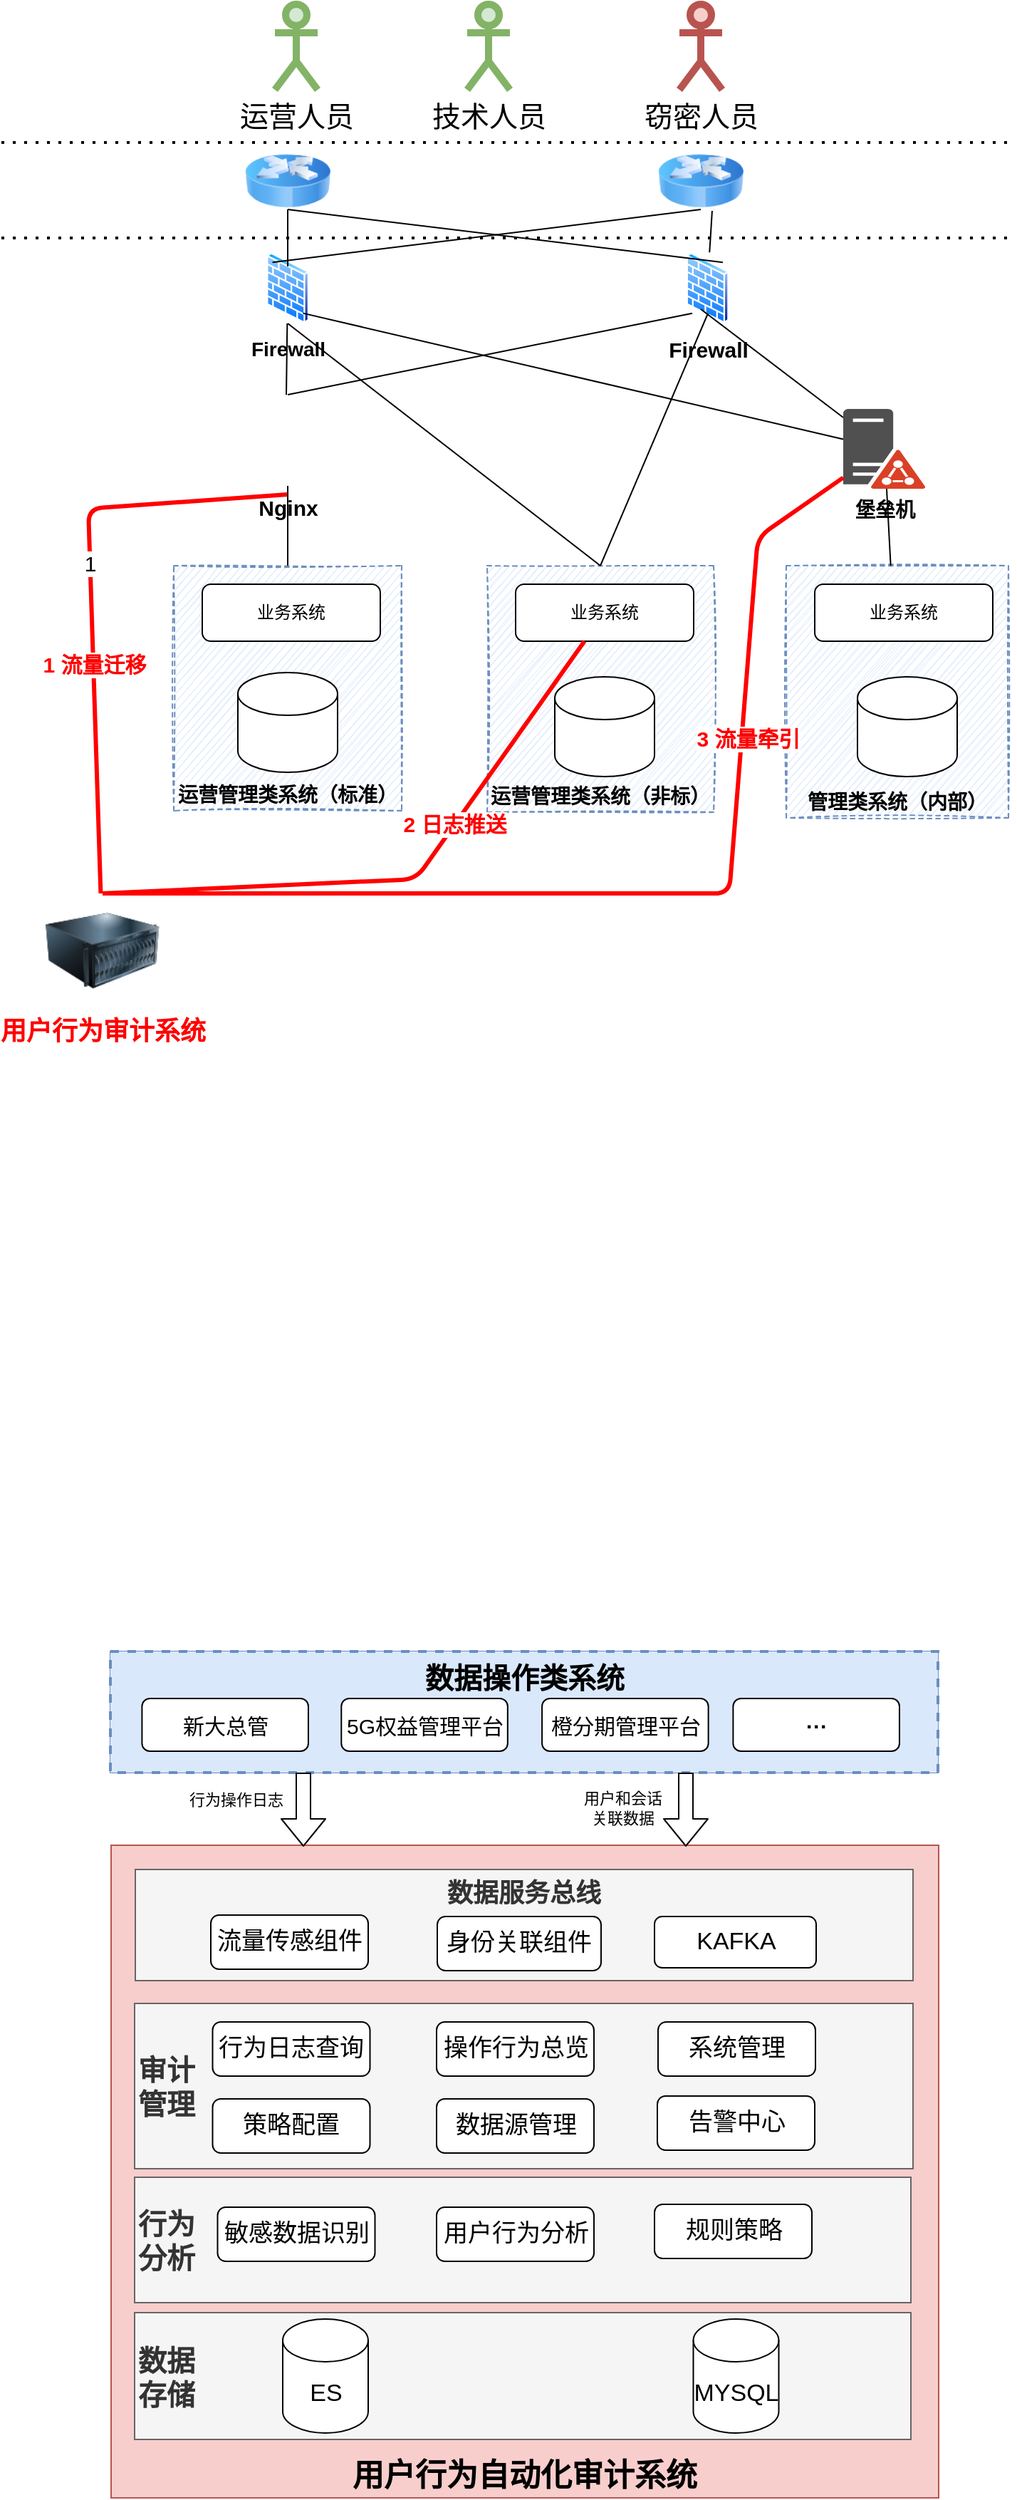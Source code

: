 <mxfile version="14.7.3" type="github">
  <diagram id="snmTSZUqp4Ef1gkClFrM" name="Page-1">
    <mxGraphModel dx="1240" dy="643" grid="0" gridSize="10" guides="1" tooltips="1" connect="1" arrows="1" fold="1" page="1" pageScale="1" pageWidth="827" pageHeight="1169" math="0" shadow="0">
      <root>
        <mxCell id="0" />
        <mxCell id="1" parent="0" />
        <mxCell id="UweyEfgmU2HgiWFSDiiN-31" value="用户行为自动化审计系统" style="rounded=0;whiteSpace=wrap;html=1;fontSize=22;strokeWidth=1;align=center;verticalAlign=bottom;fontStyle=1;fillColor=#f8cecc;strokeColor=#b85450;" vertex="1" parent="1">
          <mxGeometry x="136" y="1408" width="581" height="458" as="geometry" />
        </mxCell>
        <mxCell id="SXkzhFEDn68RfaKezOgj-35" value="运营管理类系统（标准）" style="rounded=0;whiteSpace=wrap;html=1;dashed=1;verticalAlign=bottom;fontSize=14;fillColor=#dae8fc;strokeColor=#6c8ebf;shadow=0;sketch=1;fontStyle=1" parent="1" vertex="1">
          <mxGeometry x="180" y="510" width="160" height="172" as="geometry" />
        </mxCell>
        <mxCell id="SXkzhFEDn68RfaKezOgj-1" value="运营人员" style="shape=umlActor;verticalLabelPosition=bottom;verticalAlign=top;html=1;outlineConnect=0;fillColor=#d5e8d4;strokeColor=#82b366;strokeWidth=5;fontSize=20;" parent="1" vertex="1">
          <mxGeometry x="251" y="116" width="30" height="60" as="geometry" />
        </mxCell>
        <mxCell id="SXkzhFEDn68RfaKezOgj-3" value="技术人员" style="shape=umlActor;verticalLabelPosition=bottom;verticalAlign=top;html=1;outlineConnect=0;fillColor=#d5e8d4;strokeColor=#82b366;strokeWidth=5;fontSize=20;" parent="1" vertex="1">
          <mxGeometry x="386" y="116" width="30" height="60" as="geometry" />
        </mxCell>
        <mxCell id="SXkzhFEDn68RfaKezOgj-4" value="窃密人员" style="shape=umlActor;verticalLabelPosition=bottom;verticalAlign=top;html=1;outlineConnect=0;fillColor=#f8cecc;strokeColor=#b85450;strokeWidth=5;fontSize=20;" parent="1" vertex="1">
          <mxGeometry x="535" y="116" width="30" height="60" as="geometry" />
        </mxCell>
        <mxCell id="SXkzhFEDn68RfaKezOgj-6" value="" style="image;html=1;image=img/lib/clip_art/networking/Router_Icon_128x128.png" parent="1" vertex="1">
          <mxGeometry x="230" y="220" width="60" height="40" as="geometry" />
        </mxCell>
        <mxCell id="SXkzhFEDn68RfaKezOgj-7" value="" style="image;html=1;image=img/lib/clip_art/networking/Router_Icon_128x128.png" parent="1" vertex="1">
          <mxGeometry x="520" y="220" width="60" height="40" as="geometry" />
        </mxCell>
        <mxCell id="SXkzhFEDn68RfaKezOgj-8" value="Nginx" style="shape=image;html=1;verticalAlign=top;verticalLabelPosition=bottom;labelBackgroundColor=#ffffff;imageAspect=0;aspect=fixed;image=https://cdn4.iconfinder.com/data/icons/logos-brands-5/24/nginx-128.png;fontSize=15;fontStyle=1" parent="1" vertex="1">
          <mxGeometry x="228" y="390" width="64" height="64" as="geometry" />
        </mxCell>
        <mxCell id="SXkzhFEDn68RfaKezOgj-10" value="&lt;b&gt;&lt;font style=&quot;font-size: 14px&quot;&gt;Firewall&lt;/font&gt;&lt;/b&gt;" style="aspect=fixed;perimeter=ellipsePerimeter;html=1;align=center;shadow=0;dashed=0;spacingTop=3;image;image=img/lib/active_directory/firewall.svg;" parent="1" vertex="1">
          <mxGeometry x="244.75" y="290" width="30.5" height="50" as="geometry" />
        </mxCell>
        <mxCell id="SXkzhFEDn68RfaKezOgj-11" value="Firewall" style="aspect=fixed;perimeter=ellipsePerimeter;html=1;align=center;shadow=0;dashed=0;spacingTop=3;image;image=img/lib/active_directory/firewall.svg;fontSize=15;fontStyle=1" parent="1" vertex="1">
          <mxGeometry x="539.5" y="290" width="30.5" height="50" as="geometry" />
        </mxCell>
        <mxCell id="SXkzhFEDn68RfaKezOgj-13" value="业务系统" style="rounded=1;whiteSpace=wrap;html=1;verticalAlign=middle;" parent="1" vertex="1">
          <mxGeometry x="200" y="523" width="125" height="40" as="geometry" />
        </mxCell>
        <mxCell id="SXkzhFEDn68RfaKezOgj-15" value="" style="shape=cylinder3;whiteSpace=wrap;html=1;boundedLbl=1;backgroundOutline=1;size=15;" parent="1" vertex="1">
          <mxGeometry x="225" y="585" width="70" height="70" as="geometry" />
        </mxCell>
        <mxCell id="SXkzhFEDn68RfaKezOgj-23" value="" style="endArrow=none;html=1;" parent="1" target="SXkzhFEDn68RfaKezOgj-6" edge="1">
          <mxGeometry width="50" height="50" relative="1" as="geometry">
            <mxPoint x="260" y="300" as="sourcePoint" />
            <mxPoint x="270" y="270" as="targetPoint" />
          </mxGeometry>
        </mxCell>
        <mxCell id="SXkzhFEDn68RfaKezOgj-24" value="" style="endArrow=none;html=1;entryX=0.5;entryY=1;entryDx=0;entryDy=0;exitX=1;exitY=0;exitDx=0;exitDy=0;" parent="1" source="SXkzhFEDn68RfaKezOgj-11" target="SXkzhFEDn68RfaKezOgj-6" edge="1">
          <mxGeometry width="50" height="50" relative="1" as="geometry">
            <mxPoint x="270" y="310" as="sourcePoint" />
            <mxPoint x="270" y="270" as="targetPoint" />
          </mxGeometry>
        </mxCell>
        <mxCell id="SXkzhFEDn68RfaKezOgj-25" value="" style="endArrow=none;html=1;entryX=0;entryY=0;entryDx=0;entryDy=0;exitX=0.5;exitY=1;exitDx=0;exitDy=0;" parent="1" source="SXkzhFEDn68RfaKezOgj-7" target="SXkzhFEDn68RfaKezOgj-10" edge="1">
          <mxGeometry width="50" height="50" relative="1" as="geometry">
            <mxPoint x="575.444" y="307.177" as="sourcePoint" />
            <mxPoint x="270" y="270" as="targetPoint" />
          </mxGeometry>
        </mxCell>
        <mxCell id="SXkzhFEDn68RfaKezOgj-26" value="" style="endArrow=none;html=1;entryX=0.633;entryY=1.025;entryDx=0;entryDy=0;entryPerimeter=0;" parent="1" source="SXkzhFEDn68RfaKezOgj-11" target="SXkzhFEDn68RfaKezOgj-7" edge="1">
          <mxGeometry width="50" height="50" relative="1" as="geometry">
            <mxPoint x="590" y="320" as="sourcePoint" />
            <mxPoint x="640" y="270" as="targetPoint" />
          </mxGeometry>
        </mxCell>
        <mxCell id="SXkzhFEDn68RfaKezOgj-27" value="" style="endArrow=none;html=1;" parent="1" target="SXkzhFEDn68RfaKezOgj-10" edge="1">
          <mxGeometry width="50" height="50" relative="1" as="geometry">
            <mxPoint x="259" y="390" as="sourcePoint" />
            <mxPoint x="255.44" y="350" as="targetPoint" />
          </mxGeometry>
        </mxCell>
        <mxCell id="SXkzhFEDn68RfaKezOgj-29" value="" style="endArrow=none;html=1;entryX=0.5;entryY=0;entryDx=0;entryDy=0;exitX=0;exitY=1;exitDx=0;exitDy=0;" parent="1" source="SXkzhFEDn68RfaKezOgj-11" target="SXkzhFEDn68RfaKezOgj-8" edge="1">
          <mxGeometry width="50" height="50" relative="1" as="geometry">
            <mxPoint x="545.44" y="350" as="sourcePoint" />
            <mxPoint x="244.746" y="387.177" as="targetPoint" />
          </mxGeometry>
        </mxCell>
        <mxCell id="SXkzhFEDn68RfaKezOgj-44" value="用户行为审计系统" style="image;html=1;image=img/lib/clip_art/computers/Server_128x128.png;fontSize=18;fontStyle=1;fontColor=#FF0000;" parent="1" vertex="1">
          <mxGeometry x="90" y="740" width="80" height="80" as="geometry" />
        </mxCell>
        <mxCell id="SXkzhFEDn68RfaKezOgj-54" value="运营管理类系统（非标）" style="rounded=0;whiteSpace=wrap;html=1;dashed=1;verticalAlign=bottom;fontSize=14;fillColor=#dae8fc;strokeColor=#6c8ebf;sketch=1;fontStyle=1" parent="1" vertex="1">
          <mxGeometry x="400" y="510" width="159" height="173" as="geometry" />
        </mxCell>
        <mxCell id="SXkzhFEDn68RfaKezOgj-55" value="业务系统" style="rounded=1;whiteSpace=wrap;html=1;verticalAlign=middle;" parent="1" vertex="1">
          <mxGeometry x="420" y="523" width="125" height="40" as="geometry" />
        </mxCell>
        <mxCell id="SXkzhFEDn68RfaKezOgj-56" value="" style="shape=cylinder3;whiteSpace=wrap;html=1;boundedLbl=1;backgroundOutline=1;size=15;" parent="1" vertex="1">
          <mxGeometry x="447.5" y="588" width="70" height="70" as="geometry" />
        </mxCell>
        <mxCell id="SXkzhFEDn68RfaKezOgj-57" value="管理类系统（内部）" style="rounded=0;whiteSpace=wrap;html=1;dashed=1;verticalAlign=bottom;fontSize=14;fillColor=#dae8fc;strokeColor=#6c8ebf;sketch=1;fontStyle=1" parent="1" vertex="1">
          <mxGeometry x="610" y="510" width="156" height="177" as="geometry" />
        </mxCell>
        <mxCell id="SXkzhFEDn68RfaKezOgj-58" value="业务系统" style="rounded=1;whiteSpace=wrap;html=1;verticalAlign=middle;" parent="1" vertex="1">
          <mxGeometry x="630" y="523" width="125" height="40" as="geometry" />
        </mxCell>
        <mxCell id="SXkzhFEDn68RfaKezOgj-59" value="" style="shape=cylinder3;whiteSpace=wrap;html=1;boundedLbl=1;backgroundOutline=1;size=15;" parent="1" vertex="1">
          <mxGeometry x="660" y="588" width="70" height="70" as="geometry" />
        </mxCell>
        <mxCell id="SXkzhFEDn68RfaKezOgj-60" value="" style="endArrow=none;html=1;fontSize=14;strokeWidth=3;fillColor=#dae8fc;strokeColor=#FF0000;" parent="1" source="SXkzhFEDn68RfaKezOgj-44" edge="1">
          <mxGeometry width="50" height="50" relative="1" as="geometry">
            <mxPoint x="110" y="460" as="sourcePoint" />
            <mxPoint x="260" y="460" as="targetPoint" />
            <Array as="points">
              <mxPoint x="120" y="470" />
            </Array>
          </mxGeometry>
        </mxCell>
        <mxCell id="SXkzhFEDn68RfaKezOgj-78" value="1 流量迁移" style="edgeLabel;html=1;align=center;verticalAlign=middle;resizable=0;points=[];fontSize=15;fontStyle=1;fontColor=#FF0000;" parent="SXkzhFEDn68RfaKezOgj-60" vertex="1" connectable="0">
          <mxGeometry x="-0.215" relative="1" as="geometry">
            <mxPoint as="offset" />
          </mxGeometry>
        </mxCell>
        <mxCell id="SXkzhFEDn68RfaKezOgj-80" value="1" style="edgeLabel;html=1;align=center;verticalAlign=middle;resizable=0;points=[];fontSize=15;" parent="SXkzhFEDn68RfaKezOgj-60" vertex="1" connectable="0">
          <mxGeometry x="0.131" relative="1" as="geometry">
            <mxPoint as="offset" />
          </mxGeometry>
        </mxCell>
        <mxCell id="SXkzhFEDn68RfaKezOgj-61" value="" style="endArrow=none;html=1;fontSize=14;exitX=0.5;exitY=0;exitDx=0;exitDy=0;" parent="1" source="SXkzhFEDn68RfaKezOgj-35" target="SXkzhFEDn68RfaKezOgj-8" edge="1">
          <mxGeometry width="50" height="50" relative="1" as="geometry">
            <mxPoint x="380" y="490" as="sourcePoint" />
            <mxPoint x="430" y="440" as="targetPoint" />
          </mxGeometry>
        </mxCell>
        <mxCell id="SXkzhFEDn68RfaKezOgj-62" value="" style="endArrow=none;html=1;fontSize=14;entryX=0.5;entryY=1;entryDx=0;entryDy=0;exitX=0.5;exitY=0;exitDx=0;exitDy=0;" parent="1" source="SXkzhFEDn68RfaKezOgj-54" target="SXkzhFEDn68RfaKezOgj-10" edge="1">
          <mxGeometry width="50" height="50" relative="1" as="geometry">
            <mxPoint x="470" y="450" as="sourcePoint" />
            <mxPoint x="520" y="400" as="targetPoint" />
          </mxGeometry>
        </mxCell>
        <mxCell id="SXkzhFEDn68RfaKezOgj-63" value="" style="endArrow=none;html=1;fontSize=14;exitX=0.5;exitY=0;exitDx=0;exitDy=0;" parent="1" source="SXkzhFEDn68RfaKezOgj-54" edge="1">
          <mxGeometry width="50" height="50" relative="1" as="geometry">
            <mxPoint x="510" y="440" as="sourcePoint" />
            <mxPoint x="555" y="333" as="targetPoint" />
          </mxGeometry>
        </mxCell>
        <mxCell id="SXkzhFEDn68RfaKezOgj-66" value="堡垒机" style="pointerEvents=1;shadow=0;dashed=0;html=1;strokeColor=none;fillColor=#505050;labelPosition=center;verticalLabelPosition=bottom;verticalAlign=top;outlineConnect=0;align=center;shape=mxgraph.office.servers.active_directory_federation_services_server_orange;fontSize=14;fontStyle=1" parent="1" vertex="1">
          <mxGeometry x="650" y="400" width="58" height="56" as="geometry" />
        </mxCell>
        <mxCell id="SXkzhFEDn68RfaKezOgj-67" value="" style="endArrow=none;html=1;fontSize=14;" parent="1" source="SXkzhFEDn68RfaKezOgj-66" edge="1">
          <mxGeometry width="50" height="50" relative="1" as="geometry">
            <mxPoint x="640" y="410" as="sourcePoint" />
            <mxPoint x="550" y="330" as="targetPoint" />
          </mxGeometry>
        </mxCell>
        <mxCell id="SXkzhFEDn68RfaKezOgj-68" value="" style="endArrow=none;html=1;fontSize=14;entryX=1;entryY=1;entryDx=0;entryDy=0;" parent="1" source="SXkzhFEDn68RfaKezOgj-66" target="SXkzhFEDn68RfaKezOgj-10" edge="1">
          <mxGeometry width="50" height="50" relative="1" as="geometry">
            <mxPoint x="350" y="380" as="sourcePoint" />
            <mxPoint x="400" y="330" as="targetPoint" />
          </mxGeometry>
        </mxCell>
        <mxCell id="SXkzhFEDn68RfaKezOgj-69" value="" style="endArrow=none;html=1;fontSize=14;" parent="1" source="SXkzhFEDn68RfaKezOgj-57" target="SXkzhFEDn68RfaKezOgj-66" edge="1">
          <mxGeometry width="50" height="50" relative="1" as="geometry">
            <mxPoint x="130" y="471.111" as="sourcePoint" />
            <mxPoint x="700" y="480" as="targetPoint" />
          </mxGeometry>
        </mxCell>
        <mxCell id="SXkzhFEDn68RfaKezOgj-70" value="" style="endArrow=none;html=1;fontSize=14;strokeWidth=3;exitX=0.5;exitY=0;exitDx=0;exitDy=0;fillColor=#f8cecc;strokeColor=#FF0000;" parent="1" source="SXkzhFEDn68RfaKezOgj-44" target="SXkzhFEDn68RfaKezOgj-55" edge="1">
          <mxGeometry width="50" height="50" relative="1" as="geometry">
            <mxPoint x="440" y="870" as="sourcePoint" />
            <mxPoint x="490" y="820" as="targetPoint" />
            <Array as="points">
              <mxPoint x="350" y="730" />
            </Array>
          </mxGeometry>
        </mxCell>
        <mxCell id="SXkzhFEDn68RfaKezOgj-81" value="2 日志推送" style="edgeLabel;html=1;align=center;verticalAlign=middle;resizable=0;points=[];fontSize=15;fontStyle=1;fontColor=#FF0000;" parent="SXkzhFEDn68RfaKezOgj-70" vertex="1" connectable="0">
          <mxGeometry x="0.261" y="1" relative="1" as="geometry">
            <mxPoint as="offset" />
          </mxGeometry>
        </mxCell>
        <mxCell id="SXkzhFEDn68RfaKezOgj-72" value="" style="endArrow=none;html=1;fontSize=14;strokeWidth=3;strokeColor=#FF0000;" parent="1" target="SXkzhFEDn68RfaKezOgj-66" edge="1">
          <mxGeometry width="50" height="50" relative="1" as="geometry">
            <mxPoint x="130" y="740" as="sourcePoint" />
            <mxPoint x="630" y="460" as="targetPoint" />
            <Array as="points">
              <mxPoint x="570" y="740" />
              <mxPoint x="590" y="490" />
            </Array>
          </mxGeometry>
        </mxCell>
        <mxCell id="SXkzhFEDn68RfaKezOgj-84" value="3 流量牵引" style="edgeLabel;html=1;align=center;verticalAlign=middle;resizable=0;points=[];fontSize=15;fontColor=#FF0000;fontStyle=1" parent="SXkzhFEDn68RfaKezOgj-72" vertex="1" connectable="0">
          <mxGeometry x="0.439" y="-4" relative="1" as="geometry">
            <mxPoint as="offset" />
          </mxGeometry>
        </mxCell>
        <mxCell id="SXkzhFEDn68RfaKezOgj-73" value="" style="endArrow=none;dashed=1;html=1;dashPattern=1 3;strokeWidth=2;fontSize=14;" parent="1" edge="1">
          <mxGeometry width="50" height="50" relative="1" as="geometry">
            <mxPoint x="59" y="213" as="sourcePoint" />
            <mxPoint x="769" y="213" as="targetPoint" />
          </mxGeometry>
        </mxCell>
        <mxCell id="SXkzhFEDn68RfaKezOgj-74" value="" style="endArrow=none;dashed=1;html=1;dashPattern=1 3;strokeWidth=2;fontSize=14;" parent="1" edge="1">
          <mxGeometry width="50" height="50" relative="1" as="geometry">
            <mxPoint x="59" y="280" as="sourcePoint" />
            <mxPoint x="769" y="280" as="targetPoint" />
          </mxGeometry>
        </mxCell>
        <mxCell id="UweyEfgmU2HgiWFSDiiN-4" value="&lt;b style=&quot;font-size: 18px;&quot;&gt;数据服务总线&lt;/b&gt;" style="rounded=0;whiteSpace=wrap;html=1;fillColor=#f5f5f5;strokeColor=#666666;fontColor=#333333;align=center;fontSize=18;verticalAlign=top;" vertex="1" parent="1">
          <mxGeometry x="153" y="1425" width="546" height="78" as="geometry" />
        </mxCell>
        <mxCell id="UweyEfgmU2HgiWFSDiiN-5" value="流量传感组件" style="rounded=1;whiteSpace=wrap;html=1;fontSize=17;" vertex="1" parent="1">
          <mxGeometry x="206" y="1457" width="110.5" height="38" as="geometry" />
        </mxCell>
        <mxCell id="UweyEfgmU2HgiWFSDiiN-6" value="KAFKA" style="rounded=1;whiteSpace=wrap;html=1;fontSize=17;" vertex="1" parent="1">
          <mxGeometry x="517.5" y="1458" width="113.5" height="36" as="geometry" />
        </mxCell>
        <mxCell id="UweyEfgmU2HgiWFSDiiN-13" value="身份关联组件" style="rounded=1;whiteSpace=wrap;html=1;fontSize=17;" vertex="1" parent="1">
          <mxGeometry x="365" y="1458" width="115" height="38" as="geometry" />
        </mxCell>
        <mxCell id="UweyEfgmU2HgiWFSDiiN-15" value="行为&lt;br style=&quot;font-size: 20px;&quot;&gt;分析" style="rounded=0;whiteSpace=wrap;html=1;fontSize=20;strokeWidth=1;align=left;verticalAlign=middle;fillColor=#f5f5f5;strokeColor=#666666;fontColor=#333333;fontStyle=1" vertex="1" parent="1">
          <mxGeometry x="152.5" y="1641" width="545" height="88" as="geometry" />
        </mxCell>
        <mxCell id="UweyEfgmU2HgiWFSDiiN-16" value="数据&lt;br style=&quot;font-size: 20px;&quot;&gt;存储" style="rounded=0;whiteSpace=wrap;html=1;fontSize=20;strokeWidth=1;align=left;verticalAlign=middle;fillColor=#f5f5f5;strokeColor=#666666;fontColor=#333333;fontStyle=1" vertex="1" parent="1">
          <mxGeometry x="152.5" y="1736" width="545" height="89" as="geometry" />
        </mxCell>
        <mxCell id="UweyEfgmU2HgiWFSDiiN-17" value="ES" style="shape=cylinder3;whiteSpace=wrap;html=1;boundedLbl=1;backgroundOutline=1;size=15;fontSize=17;strokeWidth=1;align=center;verticalAlign=middle;" vertex="1" parent="1">
          <mxGeometry x="256.5" y="1740.5" width="60" height="80" as="geometry" />
        </mxCell>
        <mxCell id="UweyEfgmU2HgiWFSDiiN-18" value="MYSQL" style="shape=cylinder3;whiteSpace=wrap;html=1;boundedLbl=1;backgroundOutline=1;size=15;fontSize=17;strokeWidth=1;align=center;verticalAlign=middle;" vertex="1" parent="1">
          <mxGeometry x="544.75" y="1740.5" width="60" height="80" as="geometry" />
        </mxCell>
        <mxCell id="UweyEfgmU2HgiWFSDiiN-19" value="用户行为分析" style="rounded=1;whiteSpace=wrap;html=1;fontSize=17;strokeWidth=1;align=center;verticalAlign=middle;" vertex="1" parent="1">
          <mxGeometry x="364.5" y="1662" width="110.5" height="38" as="geometry" />
        </mxCell>
        <mxCell id="UweyEfgmU2HgiWFSDiiN-21" value="敏感数据识别" style="rounded=1;whiteSpace=wrap;html=1;fontSize=17;strokeWidth=1;align=center;verticalAlign=middle;" vertex="1" parent="1">
          <mxGeometry x="210.75" y="1662" width="110.5" height="38" as="geometry" />
        </mxCell>
        <mxCell id="UweyEfgmU2HgiWFSDiiN-22" value="审计&lt;br style=&quot;font-size: 20px;&quot;&gt;管理" style="rounded=0;whiteSpace=wrap;html=1;fontSize=20;strokeWidth=1;align=left;verticalAlign=middle;fillColor=#f5f5f5;strokeColor=#666666;fontColor=#333333;fontStyle=1" vertex="1" parent="1">
          <mxGeometry x="152.5" y="1519" width="546.5" height="116" as="geometry" />
        </mxCell>
        <mxCell id="UweyEfgmU2HgiWFSDiiN-23" value="行为日志查询" style="rounded=1;whiteSpace=wrap;html=1;fontSize=17;strokeWidth=1;align=center;verticalAlign=middle;" vertex="1" parent="1">
          <mxGeometry x="207.25" y="1532" width="110.5" height="38" as="geometry" />
        </mxCell>
        <mxCell id="UweyEfgmU2HgiWFSDiiN-24" value="策略配置" style="rounded=1;whiteSpace=wrap;html=1;fontSize=17;strokeWidth=1;align=center;verticalAlign=middle;" vertex="1" parent="1">
          <mxGeometry x="207.25" y="1586" width="110.5" height="38" as="geometry" />
        </mxCell>
        <mxCell id="UweyEfgmU2HgiWFSDiiN-25" value="操作行为总览" style="rounded=1;whiteSpace=wrap;html=1;fontSize=17;strokeWidth=1;align=center;verticalAlign=middle;" vertex="1" parent="1">
          <mxGeometry x="364.5" y="1532" width="110.5" height="38" as="geometry" />
        </mxCell>
        <mxCell id="UweyEfgmU2HgiWFSDiiN-26" value="数据源管理" style="rounded=1;whiteSpace=wrap;html=1;fontSize=17;strokeWidth=1;align=center;verticalAlign=middle;" vertex="1" parent="1">
          <mxGeometry x="364.5" y="1586" width="110.5" height="38" as="geometry" />
        </mxCell>
        <mxCell id="UweyEfgmU2HgiWFSDiiN-27" value="系统管理" style="rounded=1;whiteSpace=wrap;html=1;fontSize=17;strokeWidth=1;align=center;verticalAlign=middle;" vertex="1" parent="1">
          <mxGeometry x="520" y="1532" width="110.5" height="38" as="geometry" />
        </mxCell>
        <mxCell id="UweyEfgmU2HgiWFSDiiN-28" value="告警中心" style="rounded=1;whiteSpace=wrap;html=1;fontSize=17;strokeWidth=1;align=center;verticalAlign=middle;" vertex="1" parent="1">
          <mxGeometry x="519.5" y="1584" width="110.5" height="38" as="geometry" />
        </mxCell>
        <mxCell id="UweyEfgmU2HgiWFSDiiN-29" value="规则策略" style="rounded=1;whiteSpace=wrap;html=1;fontSize=17;strokeWidth=1;align=center;verticalAlign=middle;" vertex="1" parent="1">
          <mxGeometry x="517.5" y="1660" width="110.5" height="38" as="geometry" />
        </mxCell>
        <mxCell id="UweyEfgmU2HgiWFSDiiN-33" value="" style="group;fillColor=#dae8fc;strokeColor=#6c8ebf;" vertex="1" connectable="0" parent="1">
          <mxGeometry x="135.5" y="1272" width="581" height="85" as="geometry" />
        </mxCell>
        <mxCell id="UweyEfgmU2HgiWFSDiiN-7" value="数据操作类系统" style="rounded=0;whiteSpace=wrap;html=1;fontSize=20;dashed=1;fillColor=#dae8fc;strokeColor=#6c8ebf;strokeWidth=2;verticalAlign=top;fontStyle=1" vertex="1" parent="UweyEfgmU2HgiWFSDiiN-33">
          <mxGeometry width="581" height="85" as="geometry" />
        </mxCell>
        <mxCell id="UweyEfgmU2HgiWFSDiiN-8" value="新大总管" style="rounded=1;whiteSpace=wrap;html=1;fontSize=15;" vertex="1" parent="UweyEfgmU2HgiWFSDiiN-33">
          <mxGeometry x="22.198" y="33" width="116.779" height="37" as="geometry" />
        </mxCell>
        <mxCell id="UweyEfgmU2HgiWFSDiiN-10" value="5G权益管理平台" style="rounded=1;whiteSpace=wrap;html=1;fontSize=15;" vertex="1" parent="UweyEfgmU2HgiWFSDiiN-33">
          <mxGeometry x="162.14" y="33" width="116.779" height="37" as="geometry" />
        </mxCell>
        <mxCell id="UweyEfgmU2HgiWFSDiiN-11" value="橙分期管理平台" style="rounded=1;whiteSpace=wrap;html=1;fontSize=15;" vertex="1" parent="UweyEfgmU2HgiWFSDiiN-33">
          <mxGeometry x="303.047" y="33" width="116.779" height="37" as="geometry" />
        </mxCell>
        <mxCell id="UweyEfgmU2HgiWFSDiiN-12" value="&lt;b&gt;···&lt;/b&gt;" style="rounded=1;whiteSpace=wrap;html=1;fontSize=15;" vertex="1" parent="UweyEfgmU2HgiWFSDiiN-33">
          <mxGeometry x="437.198" y="33" width="116.779" height="37" as="geometry" />
        </mxCell>
        <mxCell id="UweyEfgmU2HgiWFSDiiN-34" value="" style="shape=flexArrow;endArrow=classic;html=1;fontSize=22;" edge="1" parent="1">
          <mxGeometry width="50" height="50" relative="1" as="geometry">
            <mxPoint x="271" y="1357" as="sourcePoint" />
            <mxPoint x="271" y="1409" as="targetPoint" />
          </mxGeometry>
        </mxCell>
        <mxCell id="UweyEfgmU2HgiWFSDiiN-35" value="" style="shape=flexArrow;endArrow=classic;html=1;fontSize=22;" edge="1" parent="1">
          <mxGeometry width="50" height="50" relative="1" as="geometry">
            <mxPoint x="539.5" y="1357" as="sourcePoint" />
            <mxPoint x="539.5" y="1409" as="targetPoint" />
          </mxGeometry>
        </mxCell>
        <mxCell id="UweyEfgmU2HgiWFSDiiN-36" value="行为操作日志" style="text;html=1;strokeColor=none;fillColor=none;align=center;verticalAlign=middle;whiteSpace=wrap;rounded=0;fontSize=11;" vertex="1" parent="1">
          <mxGeometry x="175" y="1368" width="97.5" height="15" as="geometry" />
        </mxCell>
        <mxCell id="UweyEfgmU2HgiWFSDiiN-37" value="用户和会话关联数据" style="text;html=1;strokeColor=none;fillColor=none;align=center;verticalAlign=middle;whiteSpace=wrap;rounded=0;fontSize=11;" vertex="1" parent="1">
          <mxGeometry x="462" y="1374" width="67" height="15" as="geometry" />
        </mxCell>
      </root>
    </mxGraphModel>
  </diagram>
</mxfile>
